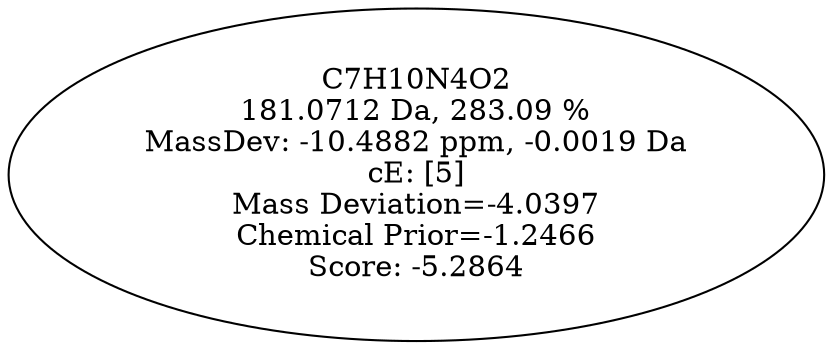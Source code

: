 strict digraph {
v1 [label="C7H10N4O2\n181.0712 Da, 283.09 %\nMassDev: -10.4882 ppm, -0.0019 Da\ncE: [5]\nMass Deviation=-4.0397\nChemical Prior=-1.2466\nScore: -5.2864"];
}
